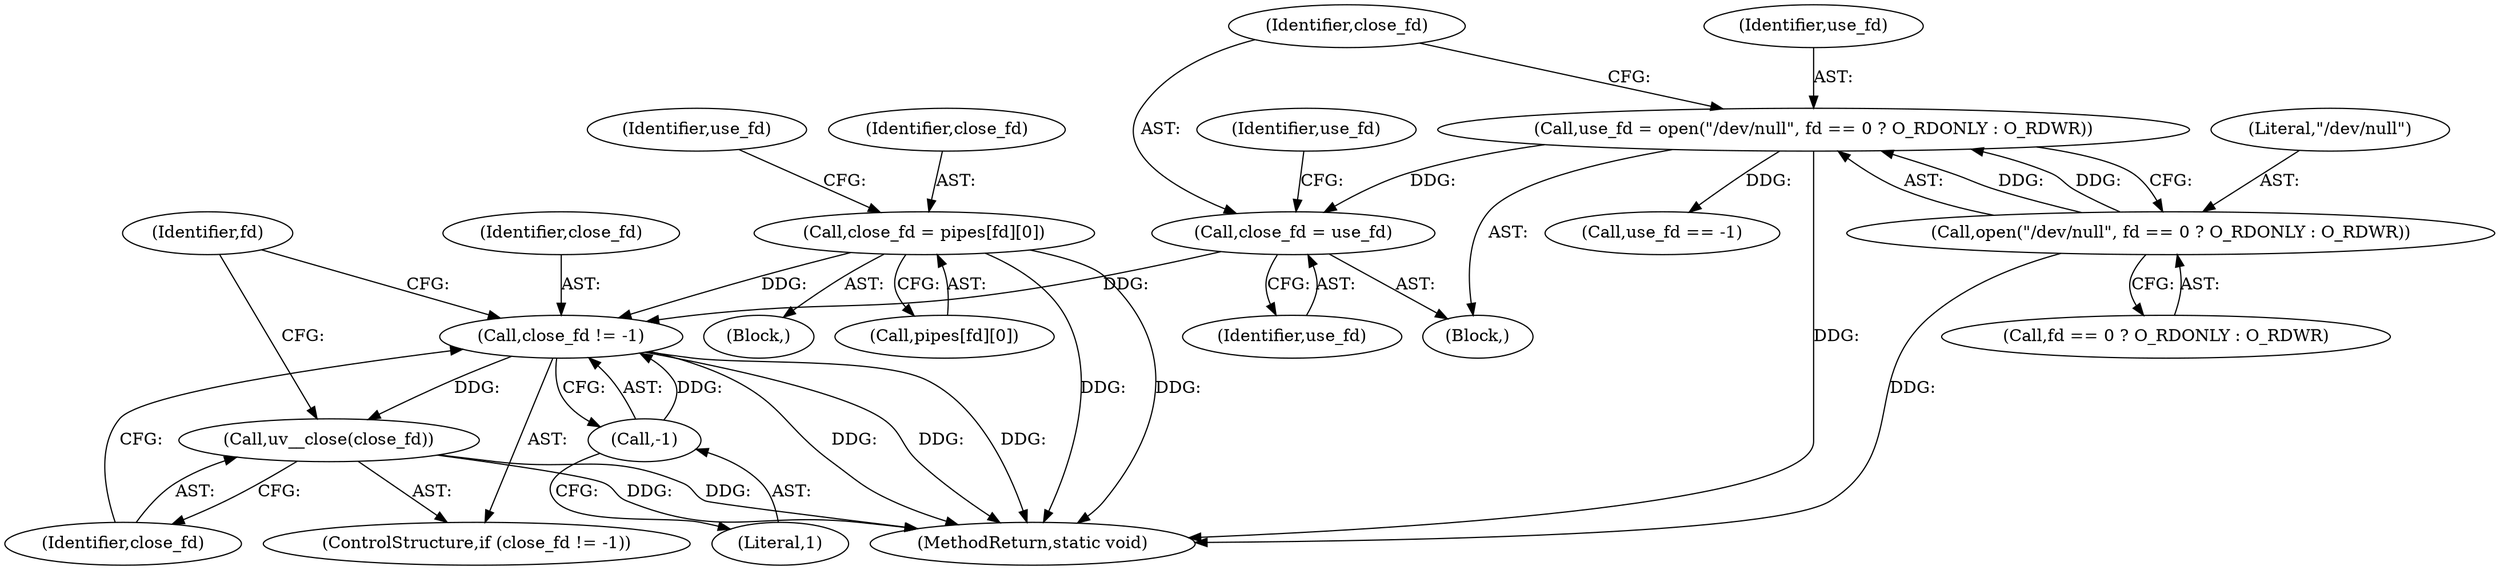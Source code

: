 digraph "0_libuv_66ab38918c911bcff025562cf06237d7fedaba0c@API" {
"1000200" [label="(Call,close_fd != -1)"];
"1000128" [label="(Call,close_fd = pipes[fd][0])"];
"1000164" [label="(Call,close_fd = use_fd)"];
"1000154" [label="(Call,use_fd = open(\"/dev/null\", fd == 0 ? O_RDONLY : O_RDWR))"];
"1000156" [label="(Call,open(\"/dev/null\", fd == 0 ? O_RDONLY : O_RDWR))"];
"1000202" [label="(Call,-1)"];
"1000204" [label="(Call,uv__close(close_fd))"];
"1000129" [label="(Identifier,close_fd)"];
"1000155" [label="(Identifier,use_fd)"];
"1000127" [label="(Block,)"];
"1000199" [label="(ControlStructure,if (close_fd != -1))"];
"1000166" [label="(Identifier,use_fd)"];
"1000333" [label="(MethodReturn,static void)"];
"1000128" [label="(Call,close_fd = pipes[fd][0])"];
"1000169" [label="(Identifier,use_fd)"];
"1000168" [label="(Call,use_fd == -1)"];
"1000204" [label="(Call,uv__close(close_fd))"];
"1000153" [label="(Block,)"];
"1000154" [label="(Call,use_fd = open(\"/dev/null\", fd == 0 ? O_RDONLY : O_RDWR))"];
"1000200" [label="(Call,close_fd != -1)"];
"1000136" [label="(Identifier,use_fd)"];
"1000203" [label="(Literal,1)"];
"1000205" [label="(Identifier,close_fd)"];
"1000126" [label="(Identifier,fd)"];
"1000164" [label="(Call,close_fd = use_fd)"];
"1000156" [label="(Call,open(\"/dev/null\", fd == 0 ? O_RDONLY : O_RDWR))"];
"1000130" [label="(Call,pipes[fd][0])"];
"1000202" [label="(Call,-1)"];
"1000201" [label="(Identifier,close_fd)"];
"1000157" [label="(Literal,\"/dev/null\")"];
"1000165" [label="(Identifier,close_fd)"];
"1000158" [label="(Call,fd == 0 ? O_RDONLY : O_RDWR)"];
"1000200" -> "1000199"  [label="AST: "];
"1000200" -> "1000202"  [label="CFG: "];
"1000201" -> "1000200"  [label="AST: "];
"1000202" -> "1000200"  [label="AST: "];
"1000205" -> "1000200"  [label="CFG: "];
"1000126" -> "1000200"  [label="CFG: "];
"1000200" -> "1000333"  [label="DDG: "];
"1000200" -> "1000333"  [label="DDG: "];
"1000200" -> "1000333"  [label="DDG: "];
"1000128" -> "1000200"  [label="DDG: "];
"1000164" -> "1000200"  [label="DDG: "];
"1000202" -> "1000200"  [label="DDG: "];
"1000200" -> "1000204"  [label="DDG: "];
"1000128" -> "1000127"  [label="AST: "];
"1000128" -> "1000130"  [label="CFG: "];
"1000129" -> "1000128"  [label="AST: "];
"1000130" -> "1000128"  [label="AST: "];
"1000136" -> "1000128"  [label="CFG: "];
"1000128" -> "1000333"  [label="DDG: "];
"1000128" -> "1000333"  [label="DDG: "];
"1000164" -> "1000153"  [label="AST: "];
"1000164" -> "1000166"  [label="CFG: "];
"1000165" -> "1000164"  [label="AST: "];
"1000166" -> "1000164"  [label="AST: "];
"1000169" -> "1000164"  [label="CFG: "];
"1000154" -> "1000164"  [label="DDG: "];
"1000154" -> "1000153"  [label="AST: "];
"1000154" -> "1000156"  [label="CFG: "];
"1000155" -> "1000154"  [label="AST: "];
"1000156" -> "1000154"  [label="AST: "];
"1000165" -> "1000154"  [label="CFG: "];
"1000154" -> "1000333"  [label="DDG: "];
"1000156" -> "1000154"  [label="DDG: "];
"1000156" -> "1000154"  [label="DDG: "];
"1000154" -> "1000168"  [label="DDG: "];
"1000156" -> "1000158"  [label="CFG: "];
"1000157" -> "1000156"  [label="AST: "];
"1000158" -> "1000156"  [label="AST: "];
"1000156" -> "1000333"  [label="DDG: "];
"1000202" -> "1000203"  [label="CFG: "];
"1000203" -> "1000202"  [label="AST: "];
"1000204" -> "1000199"  [label="AST: "];
"1000204" -> "1000205"  [label="CFG: "];
"1000205" -> "1000204"  [label="AST: "];
"1000126" -> "1000204"  [label="CFG: "];
"1000204" -> "1000333"  [label="DDG: "];
"1000204" -> "1000333"  [label="DDG: "];
}
